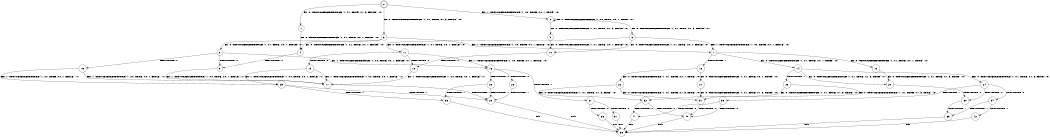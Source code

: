 digraph BCG {
size = "7, 10.5";
center = TRUE;
node [shape = circle];
0 [peripheries = 2];
0 -> 1 [label = "EX !0 !ATOMIC_EXCH_BRANCH (1, +1, TRUE, +1, 3, FALSE) !:0:"];
0 -> 2 [label = "EX !1 !ATOMIC_EXCH_BRANCH (1, +0, TRUE, +0, 1, TRUE) !:0:"];
0 -> 3 [label = "EX !0 !ATOMIC_EXCH_BRANCH (1, +1, TRUE, +1, 3, FALSE) !:0:"];
1 -> 4 [label = "EX !0 !ATOMIC_EXCH_BRANCH (1, +1, TRUE, +0, 1, FALSE) !:0:"];
2 -> 5 [label = "EX !0 !ATOMIC_EXCH_BRANCH (1, +1, TRUE, +1, 3, FALSE) !:0:"];
2 -> 6 [label = "EX !0 !ATOMIC_EXCH_BRANCH (1, +1, TRUE, +1, 3, FALSE) !:0:"];
2 -> 2 [label = "EX !1 !ATOMIC_EXCH_BRANCH (1, +0, TRUE, +0, 1, TRUE) !:0:"];
3 -> 4 [label = "EX !0 !ATOMIC_EXCH_BRANCH (1, +1, TRUE, +0, 1, FALSE) !:0:"];
3 -> 7 [label = "EX !1 !ATOMIC_EXCH_BRANCH (1, +0, TRUE, +0, 1, FALSE) !:0:"];
3 -> 8 [label = "EX !0 !ATOMIC_EXCH_BRANCH (1, +1, TRUE, +0, 1, FALSE) !:0:"];
4 -> 9 [label = "TERMINATE !0"];
5 -> 10 [label = "EX !0 !ATOMIC_EXCH_BRANCH (1, +1, TRUE, +0, 1, FALSE) !:0:"];
6 -> 10 [label = "EX !0 !ATOMIC_EXCH_BRANCH (1, +1, TRUE, +0, 1, FALSE) !:0:"];
6 -> 7 [label = "EX !1 !ATOMIC_EXCH_BRANCH (1, +0, TRUE, +0, 1, FALSE) !:0:"];
6 -> 11 [label = "EX !0 !ATOMIC_EXCH_BRANCH (1, +1, TRUE, +0, 1, FALSE) !:0:"];
7 -> 12 [label = "EX !0 !ATOMIC_EXCH_BRANCH (1, +1, TRUE, +0, 1, TRUE) !:0:"];
7 -> 13 [label = "TERMINATE !1"];
7 -> 14 [label = "EX !0 !ATOMIC_EXCH_BRANCH (1, +1, TRUE, +0, 1, TRUE) !:0:"];
8 -> 9 [label = "TERMINATE !0"];
8 -> 15 [label = "TERMINATE !0"];
8 -> 16 [label = "EX !1 !ATOMIC_EXCH_BRANCH (1, +0, TRUE, +0, 1, FALSE) !:0:"];
9 -> 17 [label = "EX !1 !ATOMIC_EXCH_BRANCH (1, +0, TRUE, +0, 1, FALSE) !:1:"];
10 -> 18 [label = "TERMINATE !0"];
11 -> 18 [label = "TERMINATE !0"];
11 -> 19 [label = "TERMINATE !0"];
11 -> 16 [label = "EX !1 !ATOMIC_EXCH_BRANCH (1, +0, TRUE, +0, 1, FALSE) !:0:"];
12 -> 20 [label = "EX !0 !ATOMIC_EXCH_BRANCH (1, +1, TRUE, +1, 3, TRUE) !:0:"];
13 -> 21 [label = "EX !0 !ATOMIC_EXCH_BRANCH (1, +1, TRUE, +0, 1, TRUE) !:0:"];
13 -> 22 [label = "EX !0 !ATOMIC_EXCH_BRANCH (1, +1, TRUE, +0, 1, TRUE) !:0:"];
14 -> 20 [label = "EX !0 !ATOMIC_EXCH_BRANCH (1, +1, TRUE, +1, 3, TRUE) !:0:"];
14 -> 23 [label = "TERMINATE !1"];
14 -> 24 [label = "EX !0 !ATOMIC_EXCH_BRANCH (1, +1, TRUE, +1, 3, TRUE) !:0:"];
15 -> 17 [label = "EX !1 !ATOMIC_EXCH_BRANCH (1, +0, TRUE, +0, 1, FALSE) !:1:"];
15 -> 25 [label = "EX !1 !ATOMIC_EXCH_BRANCH (1, +0, TRUE, +0, 1, FALSE) !:1:"];
16 -> 26 [label = "TERMINATE !0"];
16 -> 27 [label = "TERMINATE !1"];
16 -> 28 [label = "TERMINATE !0"];
17 -> 29 [label = "TERMINATE !1"];
18 -> 17 [label = "EX !1 !ATOMIC_EXCH_BRANCH (1, +0, TRUE, +0, 1, FALSE) !:1:"];
19 -> 17 [label = "EX !1 !ATOMIC_EXCH_BRANCH (1, +0, TRUE, +0, 1, FALSE) !:1:"];
19 -> 25 [label = "EX !1 !ATOMIC_EXCH_BRANCH (1, +0, TRUE, +0, 1, FALSE) !:1:"];
20 -> 30 [label = "TERMINATE !0"];
21 -> 31 [label = "EX !0 !ATOMIC_EXCH_BRANCH (1, +1, TRUE, +1, 3, TRUE) !:0:"];
22 -> 31 [label = "EX !0 !ATOMIC_EXCH_BRANCH (1, +1, TRUE, +1, 3, TRUE) !:0:"];
22 -> 32 [label = "EX !0 !ATOMIC_EXCH_BRANCH (1, +1, TRUE, +1, 3, TRUE) !:0:"];
23 -> 31 [label = "EX !0 !ATOMIC_EXCH_BRANCH (1, +1, TRUE, +1, 3, TRUE) !:0:"];
23 -> 32 [label = "EX !0 !ATOMIC_EXCH_BRANCH (1, +1, TRUE, +1, 3, TRUE) !:0:"];
24 -> 30 [label = "TERMINATE !0"];
24 -> 33 [label = "TERMINATE !1"];
24 -> 34 [label = "TERMINATE !0"];
25 -> 29 [label = "TERMINATE !1"];
25 -> 35 [label = "TERMINATE !1"];
26 -> 29 [label = "TERMINATE !1"];
27 -> 36 [label = "TERMINATE !0"];
27 -> 37 [label = "TERMINATE !0"];
28 -> 29 [label = "TERMINATE !1"];
28 -> 35 [label = "TERMINATE !1"];
29 -> 38 [label = "exit"];
30 -> 39 [label = "TERMINATE !1"];
31 -> 40 [label = "TERMINATE !0"];
32 -> 40 [label = "TERMINATE !0"];
32 -> 41 [label = "TERMINATE !0"];
33 -> 40 [label = "TERMINATE !0"];
33 -> 41 [label = "TERMINATE !0"];
34 -> 39 [label = "TERMINATE !1"];
34 -> 42 [label = "TERMINATE !1"];
35 -> 38 [label = "exit"];
36 -> 38 [label = "exit"];
37 -> 38 [label = "exit"];
39 -> 38 [label = "exit"];
40 -> 38 [label = "exit"];
41 -> 38 [label = "exit"];
42 -> 38 [label = "exit"];
}
